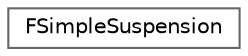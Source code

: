digraph "Graphical Class Hierarchy"
{
 // INTERACTIVE_SVG=YES
 // LATEX_PDF_SIZE
  bgcolor="transparent";
  edge [fontname=Helvetica,fontsize=10,labelfontname=Helvetica,labelfontsize=10];
  node [fontname=Helvetica,fontsize=10,shape=box,height=0.2,width=0.4];
  rankdir="LR";
  Node0 [id="Node000000",label="FSimpleSuspension",height=0.2,width=0.4,color="grey40", fillcolor="white", style="filled",URL="$da/d56/structFSimpleSuspension.html",tooltip=" "];
}
